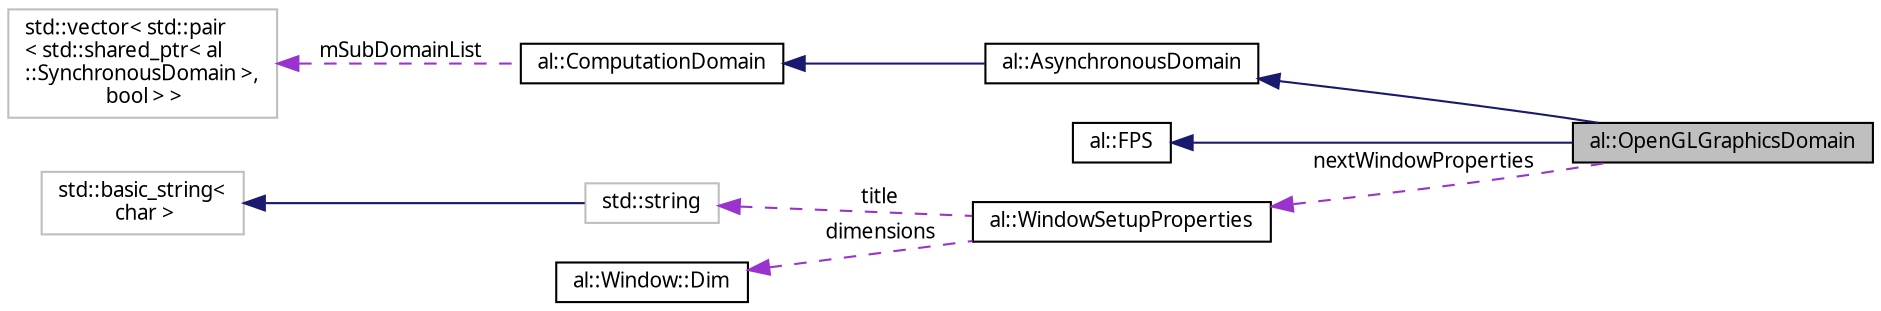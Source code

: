 digraph "al::OpenGLGraphicsDomain"
{
 // LATEX_PDF_SIZE
  bgcolor="transparent";
  edge [fontname="FreeSans.ttf",fontsize="10",labelfontname="FreeSans.ttf",labelfontsize="10"];
  node [fontname="FreeSans.ttf",fontsize="10",shape=record];
  rankdir="LR";
  Node1 [label="al::OpenGLGraphicsDomain",height=0.2,width=0.4,color="black", fillcolor="grey75", style="filled", fontcolor="black",tooltip=" "];
  Node2 -> Node1 [dir="back",color="midnightblue",fontsize="10",style="solid",fontname="FreeSans.ttf"];
  Node2 [label="al::AsynchronousDomain",height=0.2,width=0.4,color="black",URL="$classal_1_1_asynchronous_domain.html",tooltip=" "];
  Node3 -> Node2 [dir="back",color="midnightblue",fontsize="10",style="solid",fontname="FreeSans.ttf"];
  Node3 [label="al::ComputationDomain",height=0.2,width=0.4,color="black",URL="$classal_1_1_computation_domain.html",tooltip=" "];
  Node4 -> Node3 [dir="back",color="darkorchid3",fontsize="10",style="dashed",label=" mSubDomainList" ,fontname="FreeSans.ttf"];
  Node4 [label="std::vector\< std::pair\l\< std::shared_ptr\< al\l::SynchronousDomain \>,\l bool \> \>",height=0.2,width=0.4,color="grey75",tooltip=" "];
  Node5 -> Node1 [dir="back",color="midnightblue",fontsize="10",style="solid",fontname="FreeSans.ttf"];
  Node5 [label="al::FPS",height=0.2,width=0.4,color="black",URL="$classal_1_1_f_p_s.html",tooltip=" "];
  Node6 -> Node1 [dir="back",color="darkorchid3",fontsize="10",style="dashed",label=" nextWindowProperties" ,fontname="FreeSans.ttf"];
  Node6 [label="al::WindowSetupProperties",height=0.2,width=0.4,color="black",URL="$structal_1_1_window_setup_properties.html",tooltip=" "];
  Node7 -> Node6 [dir="back",color="darkorchid3",fontsize="10",style="dashed",label=" title" ,fontname="FreeSans.ttf"];
  Node7 [label="std::string",height=0.2,width=0.4,color="grey75",tooltip="STL class."];
  Node8 -> Node7 [dir="back",color="midnightblue",fontsize="10",style="solid",fontname="FreeSans.ttf"];
  Node8 [label="std::basic_string\<\l char \>",height=0.2,width=0.4,color="grey75",tooltip="STL class."];
  Node9 -> Node6 [dir="back",color="darkorchid3",fontsize="10",style="dashed",label=" dimensions" ,fontname="FreeSans.ttf"];
  Node9 [label="al::Window::Dim",height=0.2,width=0.4,color="black",URL="$structal_1_1_window_1_1_dim.html",tooltip="Window pixel dimensions."];
}
